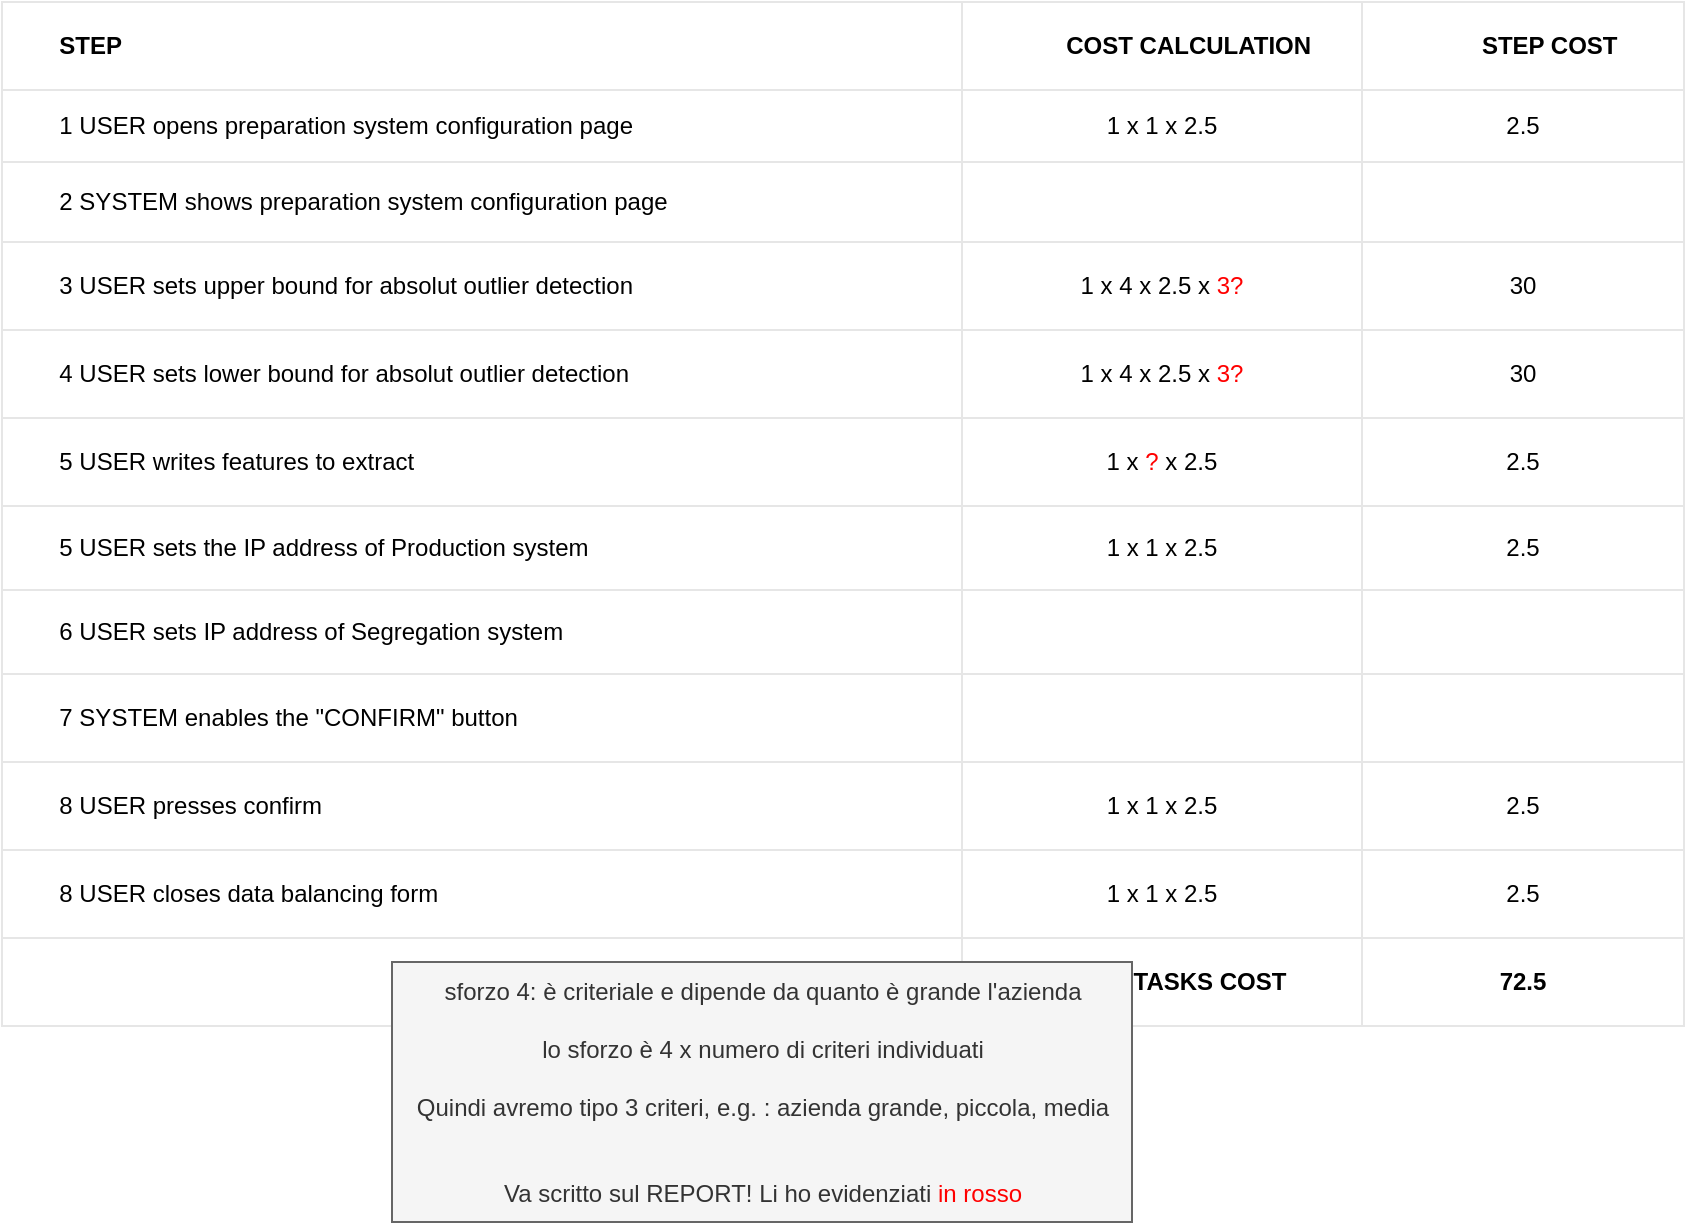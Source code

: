 <mxfile>
    <diagram id="ies9REeQdhCq48nj1nOn" name="Page-1">
        <mxGraphModel dx="2024" dy="286" grid="1" gridSize="10" guides="1" tooltips="1" connect="1" arrows="1" fold="1" page="1" pageScale="1" pageWidth="850" pageHeight="1100" math="0" shadow="0">
            <root>
                <mxCell id="0"/>
                <mxCell id="1" parent="0"/>
                <mxCell id="2" value="" style="childLayout=tableLayout;recursiveResize=0;shadow=0;strokeColor=#E6E6E6;align=center;" parent="1" vertex="1">
                    <mxGeometry x="-845" y="20" width="841" height="512" as="geometry"/>
                </mxCell>
                <mxCell id="3" value="" style="shape=tableRow;horizontal=0;startSize=0;swimlaneHead=0;swimlaneBody=0;top=0;left=0;bottom=0;right=0;dropTarget=0;collapsible=0;recursiveResize=0;expand=0;fontStyle=0;fillColor=none;strokeColor=inherit;align=center;" parent="2" vertex="1">
                    <mxGeometry width="841" height="44" as="geometry"/>
                </mxCell>
                <mxCell id="4" value="&lt;span style=&quot;white-space: pre;&quot;&gt;&#9;&lt;/span&gt;STEP" style="connectable=0;recursiveResize=0;strokeColor=inherit;fillColor=none;align=left;whiteSpace=wrap;html=1;fontStyle=1;labelPosition=center;verticalLabelPosition=middle;verticalAlign=middle;" parent="3" vertex="1">
                    <mxGeometry width="480" height="44" as="geometry">
                        <mxRectangle width="480" height="44" as="alternateBounds"/>
                    </mxGeometry>
                </mxCell>
                <mxCell id="5" value="&lt;span style=&quot;white-space: pre;&quot;&gt;&#9;&lt;/span&gt;COST CALCULATION" style="connectable=0;recursiveResize=0;strokeColor=inherit;fillColor=none;align=center;whiteSpace=wrap;html=1;fontStyle=1" parent="3" vertex="1">
                    <mxGeometry x="480" width="200" height="44" as="geometry">
                        <mxRectangle width="200" height="44" as="alternateBounds"/>
                    </mxGeometry>
                </mxCell>
                <mxCell id="6" value="&lt;span style=&quot;white-space: pre;&quot;&gt;&#9;&lt;/span&gt;STEP COST" style="connectable=0;recursiveResize=0;strokeColor=inherit;fillColor=none;align=center;whiteSpace=wrap;html=1;fontStyle=1" parent="3" vertex="1">
                    <mxGeometry x="680" width="161" height="44" as="geometry">
                        <mxRectangle width="161" height="44" as="alternateBounds"/>
                    </mxGeometry>
                </mxCell>
                <mxCell id="7" style="shape=tableRow;horizontal=0;startSize=0;swimlaneHead=0;swimlaneBody=0;top=0;left=0;bottom=0;right=0;dropTarget=0;collapsible=0;recursiveResize=0;expand=0;fontStyle=0;fillColor=none;strokeColor=inherit;align=center;" parent="2" vertex="1">
                    <mxGeometry y="44" width="841" height="36" as="geometry"/>
                </mxCell>
                <mxCell id="8" value="&lt;span style=&quot;white-space: pre;&quot;&gt;&#9;&lt;/span&gt;1 USER opens preparation system configuration page" style="connectable=0;recursiveResize=0;strokeColor=inherit;fillColor=none;align=left;whiteSpace=wrap;html=1;labelPosition=center;verticalLabelPosition=middle;verticalAlign=middle;" parent="7" vertex="1">
                    <mxGeometry width="480" height="36" as="geometry">
                        <mxRectangle width="480" height="36" as="alternateBounds"/>
                    </mxGeometry>
                </mxCell>
                <mxCell id="9" value="1 x 1 x 2.5" style="connectable=0;recursiveResize=0;strokeColor=inherit;fillColor=none;align=center;whiteSpace=wrap;html=1;" parent="7" vertex="1">
                    <mxGeometry x="480" width="200" height="36" as="geometry">
                        <mxRectangle width="200" height="36" as="alternateBounds"/>
                    </mxGeometry>
                </mxCell>
                <mxCell id="10" value="2.5" style="connectable=0;recursiveResize=0;strokeColor=inherit;fillColor=none;align=center;whiteSpace=wrap;html=1;" parent="7" vertex="1">
                    <mxGeometry x="680" width="161" height="36" as="geometry">
                        <mxRectangle width="161" height="36" as="alternateBounds"/>
                    </mxGeometry>
                </mxCell>
                <mxCell id="11" style="shape=tableRow;horizontal=0;startSize=0;swimlaneHead=0;swimlaneBody=0;top=0;left=0;bottom=0;right=0;dropTarget=0;collapsible=0;recursiveResize=0;expand=0;fontStyle=0;fillColor=none;strokeColor=inherit;align=center;" parent="2" vertex="1">
                    <mxGeometry y="80" width="841" height="40" as="geometry"/>
                </mxCell>
                <mxCell id="12" value="&lt;span style=&quot;&quot;&gt;&#9;&lt;/span&gt;&lt;span style=&quot;white-space: pre;&quot;&gt;&#9;&lt;/span&gt;2 SYSTEM shows preparation system configuration page" style="connectable=0;recursiveResize=0;strokeColor=inherit;fillColor=none;align=left;whiteSpace=wrap;html=1;labelPosition=center;verticalLabelPosition=middle;verticalAlign=middle;" parent="11" vertex="1">
                    <mxGeometry width="480" height="40" as="geometry">
                        <mxRectangle width="480" height="40" as="alternateBounds"/>
                    </mxGeometry>
                </mxCell>
                <mxCell id="13" value="" style="connectable=0;recursiveResize=0;strokeColor=inherit;fillColor=none;align=center;whiteSpace=wrap;html=1;" parent="11" vertex="1">
                    <mxGeometry x="480" width="200" height="40" as="geometry">
                        <mxRectangle width="200" height="40" as="alternateBounds"/>
                    </mxGeometry>
                </mxCell>
                <mxCell id="14" style="connectable=0;recursiveResize=0;strokeColor=inherit;fillColor=none;align=center;whiteSpace=wrap;html=1;" parent="11" vertex="1">
                    <mxGeometry x="680" width="161" height="40" as="geometry">
                        <mxRectangle width="161" height="40" as="alternateBounds"/>
                    </mxGeometry>
                </mxCell>
                <mxCell id="15" style="shape=tableRow;horizontal=0;startSize=0;swimlaneHead=0;swimlaneBody=0;top=0;left=0;bottom=0;right=0;dropTarget=0;collapsible=0;recursiveResize=0;expand=0;fontStyle=0;fillColor=none;strokeColor=inherit;align=center;" parent="2" vertex="1">
                    <mxGeometry y="120" width="841" height="44" as="geometry"/>
                </mxCell>
                <mxCell id="16" value="&lt;span style=&quot;border-color: var(--border-color);&quot;&gt;&#9;&lt;/span&gt;&lt;span style=&quot;&quot;&gt;&#9;&lt;/span&gt;&lt;span style=&quot;white-space: pre;&quot;&gt;&#9;&lt;/span&gt;3 USER sets upper bound for absolut outlier detection" style="connectable=0;recursiveResize=0;strokeColor=inherit;fillColor=none;align=left;whiteSpace=wrap;html=1;labelPosition=center;verticalLabelPosition=middle;verticalAlign=middle;" parent="15" vertex="1">
                    <mxGeometry width="480" height="44" as="geometry">
                        <mxRectangle width="480" height="44" as="alternateBounds"/>
                    </mxGeometry>
                </mxCell>
                <mxCell id="17" value="1 x 4 x 2.5 x &lt;font color=&quot;#ff0000&quot;&gt;3?&lt;/font&gt;" style="connectable=0;recursiveResize=0;strokeColor=inherit;fillColor=none;align=center;whiteSpace=wrap;html=1;" parent="15" vertex="1">
                    <mxGeometry x="480" width="200" height="44" as="geometry">
                        <mxRectangle width="200" height="44" as="alternateBounds"/>
                    </mxGeometry>
                </mxCell>
                <mxCell id="18" value="30" style="connectable=0;recursiveResize=0;strokeColor=inherit;fillColor=none;align=center;whiteSpace=wrap;html=1;" parent="15" vertex="1">
                    <mxGeometry x="680" width="161" height="44" as="geometry">
                        <mxRectangle width="161" height="44" as="alternateBounds"/>
                    </mxGeometry>
                </mxCell>
                <mxCell id="19" style="shape=tableRow;horizontal=0;startSize=0;swimlaneHead=0;swimlaneBody=0;top=0;left=0;bottom=0;right=0;dropTarget=0;collapsible=0;recursiveResize=0;expand=0;fontStyle=0;fillColor=none;strokeColor=inherit;align=center;" parent="2" vertex="1">
                    <mxGeometry y="164" width="841" height="44" as="geometry"/>
                </mxCell>
                <mxCell id="20" value="&lt;span style=&quot;&quot;&gt;&#9;&lt;/span&gt;&lt;span style=&quot;white-space: pre;&quot;&gt;&#9;&lt;/span&gt;4&amp;nbsp;USER sets lower bound for absolut outlier detection" style="connectable=0;recursiveResize=0;strokeColor=inherit;fillColor=none;align=left;whiteSpace=wrap;html=1;labelPosition=center;verticalLabelPosition=middle;verticalAlign=middle;" parent="19" vertex="1">
                    <mxGeometry width="480" height="44" as="geometry">
                        <mxRectangle width="480" height="44" as="alternateBounds"/>
                    </mxGeometry>
                </mxCell>
                <mxCell id="21" value="1 x 4 x 2.5 x &lt;font color=&quot;#ff0000&quot;&gt;3?&lt;/font&gt;" style="connectable=0;recursiveResize=0;strokeColor=inherit;fillColor=none;align=center;whiteSpace=wrap;html=1;" parent="19" vertex="1">
                    <mxGeometry x="480" width="200" height="44" as="geometry">
                        <mxRectangle width="200" height="44" as="alternateBounds"/>
                    </mxGeometry>
                </mxCell>
                <mxCell id="22" value="30" style="connectable=0;recursiveResize=0;strokeColor=inherit;fillColor=none;align=center;whiteSpace=wrap;html=1;" parent="19" vertex="1">
                    <mxGeometry x="680" width="161" height="44" as="geometry">
                        <mxRectangle width="161" height="44" as="alternateBounds"/>
                    </mxGeometry>
                </mxCell>
                <mxCell id="23" style="shape=tableRow;horizontal=0;startSize=0;swimlaneHead=0;swimlaneBody=0;top=0;left=0;bottom=0;right=0;dropTarget=0;collapsible=0;recursiveResize=0;expand=0;fontStyle=0;fillColor=none;strokeColor=inherit;align=center;" parent="2" vertex="1">
                    <mxGeometry y="208" width="841" height="44" as="geometry"/>
                </mxCell>
                <mxCell id="24" value="&lt;span style=&quot;border-color: var(--border-color);&quot;&gt;&#9;&lt;/span&gt;&lt;span style=&quot;&quot;&gt;&#9;&lt;/span&gt;&lt;span style=&quot;white-space: pre;&quot;&gt;&#9;&lt;/span&gt;5&amp;nbsp;USER writes features to extract" style="connectable=0;recursiveResize=0;strokeColor=inherit;fillColor=none;align=left;whiteSpace=wrap;html=1;labelPosition=center;verticalLabelPosition=middle;verticalAlign=middle;" parent="23" vertex="1">
                    <mxGeometry width="480" height="44" as="geometry">
                        <mxRectangle width="480" height="44" as="alternateBounds"/>
                    </mxGeometry>
                </mxCell>
                <mxCell id="25" value="1 x &lt;font color=&quot;#ff0000&quot;&gt;?&lt;/font&gt; x 2.5" style="connectable=0;recursiveResize=0;strokeColor=inherit;fillColor=none;align=center;whiteSpace=wrap;html=1;" parent="23" vertex="1">
                    <mxGeometry x="480" width="200" height="44" as="geometry">
                        <mxRectangle width="200" height="44" as="alternateBounds"/>
                    </mxGeometry>
                </mxCell>
                <mxCell id="26" value="2.5" style="connectable=0;recursiveResize=0;strokeColor=inherit;fillColor=none;align=center;whiteSpace=wrap;html=1;" parent="23" vertex="1">
                    <mxGeometry x="680" width="161" height="44" as="geometry">
                        <mxRectangle width="161" height="44" as="alternateBounds"/>
                    </mxGeometry>
                </mxCell>
                <mxCell id="27" style="shape=tableRow;horizontal=0;startSize=0;swimlaneHead=0;swimlaneBody=0;top=0;left=0;bottom=0;right=0;dropTarget=0;collapsible=0;recursiveResize=0;expand=0;fontStyle=0;fillColor=none;strokeColor=inherit;align=center;" parent="2" vertex="1">
                    <mxGeometry y="252" width="841" height="42" as="geometry"/>
                </mxCell>
                <mxCell id="28" value="&lt;span style=&quot;border-color: var(--border-color);&quot;&gt;&#9;&lt;/span&gt;&lt;span style=&quot;white-space: pre;&quot;&gt;&#9;&lt;/span&gt;5&amp;nbsp;USER sets the IP address of Production system" style="connectable=0;recursiveResize=0;strokeColor=inherit;fillColor=none;align=left;whiteSpace=wrap;html=1;labelPosition=center;verticalLabelPosition=middle;verticalAlign=middle;" parent="27" vertex="1">
                    <mxGeometry width="480" height="42" as="geometry">
                        <mxRectangle width="480" height="42" as="alternateBounds"/>
                    </mxGeometry>
                </mxCell>
                <mxCell id="29" value="1 x 1 x 2.5" style="connectable=0;recursiveResize=0;strokeColor=inherit;fillColor=none;align=center;whiteSpace=wrap;html=1;" parent="27" vertex="1">
                    <mxGeometry x="480" width="200" height="42" as="geometry">
                        <mxRectangle width="200" height="42" as="alternateBounds"/>
                    </mxGeometry>
                </mxCell>
                <mxCell id="30" value="2.5" style="connectable=0;recursiveResize=0;strokeColor=inherit;fillColor=none;align=center;whiteSpace=wrap;html=1;" parent="27" vertex="1">
                    <mxGeometry x="680" width="161" height="42" as="geometry">
                        <mxRectangle width="161" height="42" as="alternateBounds"/>
                    </mxGeometry>
                </mxCell>
                <mxCell id="48" style="shape=tableRow;horizontal=0;startSize=0;swimlaneHead=0;swimlaneBody=0;top=0;left=0;bottom=0;right=0;dropTarget=0;collapsible=0;recursiveResize=0;expand=0;fontStyle=0;fillColor=none;strokeColor=inherit;align=center;" vertex="1" parent="2">
                    <mxGeometry y="294" width="841" height="42" as="geometry"/>
                </mxCell>
                <mxCell id="49" value="&lt;span style=&quot;white-space: pre;&quot;&gt;&#9;&lt;/span&gt;6 USER sets IP address of Segregation system" style="connectable=0;recursiveResize=0;strokeColor=inherit;fillColor=none;align=left;whiteSpace=wrap;html=1;labelPosition=center;verticalLabelPosition=middle;verticalAlign=middle;" vertex="1" parent="48">
                    <mxGeometry width="480" height="42" as="geometry">
                        <mxRectangle width="480" height="42" as="alternateBounds"/>
                    </mxGeometry>
                </mxCell>
                <mxCell id="50" style="connectable=0;recursiveResize=0;strokeColor=inherit;fillColor=none;align=center;whiteSpace=wrap;html=1;" vertex="1" parent="48">
                    <mxGeometry x="480" width="200" height="42" as="geometry">
                        <mxRectangle width="200" height="42" as="alternateBounds"/>
                    </mxGeometry>
                </mxCell>
                <mxCell id="51" style="connectable=0;recursiveResize=0;strokeColor=inherit;fillColor=none;align=center;whiteSpace=wrap;html=1;" vertex="1" parent="48">
                    <mxGeometry x="680" width="161" height="42" as="geometry">
                        <mxRectangle width="161" height="42" as="alternateBounds"/>
                    </mxGeometry>
                </mxCell>
                <mxCell id="31" style="shape=tableRow;horizontal=0;startSize=0;swimlaneHead=0;swimlaneBody=0;top=0;left=0;bottom=0;right=0;dropTarget=0;collapsible=0;recursiveResize=0;expand=0;fontStyle=0;fillColor=none;strokeColor=inherit;align=center;" parent="2" vertex="1">
                    <mxGeometry y="336" width="841" height="44" as="geometry"/>
                </mxCell>
                <mxCell id="32" value="&lt;span style=&quot;white-space: pre;&quot;&gt;&#9;&lt;/span&gt;7&amp;nbsp;SYSTEM enables the &quot;CONFIRM&quot; button" style="connectable=0;recursiveResize=0;strokeColor=inherit;fillColor=none;align=left;whiteSpace=wrap;html=1;labelPosition=center;verticalLabelPosition=middle;verticalAlign=middle;" parent="31" vertex="1">
                    <mxGeometry width="480" height="44" as="geometry">
                        <mxRectangle width="480" height="44" as="alternateBounds"/>
                    </mxGeometry>
                </mxCell>
                <mxCell id="33" value="" style="connectable=0;recursiveResize=0;strokeColor=inherit;fillColor=none;align=center;whiteSpace=wrap;html=1;" parent="31" vertex="1">
                    <mxGeometry x="480" width="200" height="44" as="geometry">
                        <mxRectangle width="200" height="44" as="alternateBounds"/>
                    </mxGeometry>
                </mxCell>
                <mxCell id="34" value="" style="connectable=0;recursiveResize=0;strokeColor=inherit;fillColor=none;align=center;whiteSpace=wrap;html=1;" parent="31" vertex="1">
                    <mxGeometry x="680" width="161" height="44" as="geometry">
                        <mxRectangle width="161" height="44" as="alternateBounds"/>
                    </mxGeometry>
                </mxCell>
                <mxCell id="35" style="shape=tableRow;horizontal=0;startSize=0;swimlaneHead=0;swimlaneBody=0;top=0;left=0;bottom=0;right=0;dropTarget=0;collapsible=0;recursiveResize=0;expand=0;fontStyle=0;fillColor=none;strokeColor=inherit;align=center;" parent="2" vertex="1">
                    <mxGeometry y="380" width="841" height="44" as="geometry"/>
                </mxCell>
                <mxCell id="36" value="&lt;span style=&quot;white-space: pre;&quot;&gt;&#9;&lt;/span&gt;8&amp;nbsp;USER presses confirm" style="connectable=0;recursiveResize=0;strokeColor=inherit;fillColor=none;align=left;whiteSpace=wrap;html=1;labelPosition=center;verticalLabelPosition=middle;verticalAlign=middle;" parent="35" vertex="1">
                    <mxGeometry width="480" height="44" as="geometry">
                        <mxRectangle width="480" height="44" as="alternateBounds"/>
                    </mxGeometry>
                </mxCell>
                <mxCell id="37" value="1 x 1 x 2.5" style="connectable=0;recursiveResize=0;strokeColor=inherit;fillColor=none;align=center;whiteSpace=wrap;html=1;" parent="35" vertex="1">
                    <mxGeometry x="480" width="200" height="44" as="geometry">
                        <mxRectangle width="200" height="44" as="alternateBounds"/>
                    </mxGeometry>
                </mxCell>
                <mxCell id="38" value="2.5" style="connectable=0;recursiveResize=0;strokeColor=inherit;fillColor=none;align=center;whiteSpace=wrap;html=1;" parent="35" vertex="1">
                    <mxGeometry x="680" width="161" height="44" as="geometry">
                        <mxRectangle width="161" height="44" as="alternateBounds"/>
                    </mxGeometry>
                </mxCell>
                <mxCell id="39" style="shape=tableRow;horizontal=0;startSize=0;swimlaneHead=0;swimlaneBody=0;top=0;left=0;bottom=0;right=0;dropTarget=0;collapsible=0;recursiveResize=0;expand=0;fontStyle=0;fillColor=none;strokeColor=inherit;align=center;" parent="2" vertex="1">
                    <mxGeometry y="424" width="841" height="44" as="geometry"/>
                </mxCell>
                <mxCell id="40" value="&lt;span style=&quot;white-space: pre;&quot;&gt;&#9;&lt;/span&gt;8&amp;nbsp;USER closes data balancing form" style="connectable=0;recursiveResize=0;strokeColor=inherit;fillColor=none;align=left;whiteSpace=wrap;html=1;labelPosition=center;verticalLabelPosition=middle;verticalAlign=middle;" parent="39" vertex="1">
                    <mxGeometry width="480" height="44" as="geometry">
                        <mxRectangle width="480" height="44" as="alternateBounds"/>
                    </mxGeometry>
                </mxCell>
                <mxCell id="41" value="1 x 1 x 2.5" style="connectable=0;recursiveResize=0;strokeColor=inherit;fillColor=none;align=center;whiteSpace=wrap;html=1;" parent="39" vertex="1">
                    <mxGeometry x="480" width="200" height="44" as="geometry">
                        <mxRectangle width="200" height="44" as="alternateBounds"/>
                    </mxGeometry>
                </mxCell>
                <mxCell id="42" value="2.5" style="connectable=0;recursiveResize=0;strokeColor=inherit;fillColor=none;align=center;whiteSpace=wrap;html=1;" parent="39" vertex="1">
                    <mxGeometry x="680" width="161" height="44" as="geometry">
                        <mxRectangle width="161" height="44" as="alternateBounds"/>
                    </mxGeometry>
                </mxCell>
                <mxCell id="43" style="shape=tableRow;horizontal=0;startSize=0;swimlaneHead=0;swimlaneBody=0;top=0;left=0;bottom=0;right=0;dropTarget=0;collapsible=0;recursiveResize=0;expand=0;fontStyle=0;fillColor=none;strokeColor=inherit;align=center;" parent="2" vertex="1">
                    <mxGeometry y="468" width="841" height="44" as="geometry"/>
                </mxCell>
                <mxCell id="44" style="connectable=0;recursiveResize=0;strokeColor=inherit;fillColor=none;align=left;whiteSpace=wrap;html=1;labelPosition=center;verticalLabelPosition=middle;verticalAlign=middle;" parent="43" vertex="1">
                    <mxGeometry width="480" height="44" as="geometry">
                        <mxRectangle width="480" height="44" as="alternateBounds"/>
                    </mxGeometry>
                </mxCell>
                <mxCell id="45" value="&lt;b&gt;HUMAN TASKS COST&lt;/b&gt;" style="connectable=0;recursiveResize=0;strokeColor=inherit;fillColor=none;align=center;whiteSpace=wrap;html=1;" parent="43" vertex="1">
                    <mxGeometry x="480" width="200" height="44" as="geometry">
                        <mxRectangle width="200" height="44" as="alternateBounds"/>
                    </mxGeometry>
                </mxCell>
                <mxCell id="46" value="72.5" style="connectable=0;recursiveResize=0;strokeColor=inherit;fillColor=none;align=center;whiteSpace=wrap;html=1;fontStyle=1" parent="43" vertex="1">
                    <mxGeometry x="680" width="161" height="44" as="geometry">
                        <mxRectangle width="161" height="44" as="alternateBounds"/>
                    </mxGeometry>
                </mxCell>
                <mxCell id="47" value="sforzo 4: è criteriale e dipende da quanto è grande l'azienda&lt;br&gt;&lt;br&gt;lo sforzo è 4 x numero di criteri individuati&lt;br&gt;&lt;br&gt;Quindi avremo tipo 3 criteri, e.g. : azienda grande, piccola, media&lt;br&gt;&lt;br&gt;&lt;br&gt;Va scritto sul REPORT! Li ho evidenziati &lt;font color=&quot;#ff0000&quot;&gt;in rosso&lt;/font&gt;" style="text;html=1;align=center;verticalAlign=middle;resizable=0;points=[];autosize=1;fillColor=#f5f5f5;fontColor=#333333;strokeColor=#666666;" vertex="1" parent="1">
                    <mxGeometry x="-650" y="500" width="370" height="130" as="geometry"/>
                </mxCell>
            </root>
        </mxGraphModel>
    </diagram>
</mxfile>